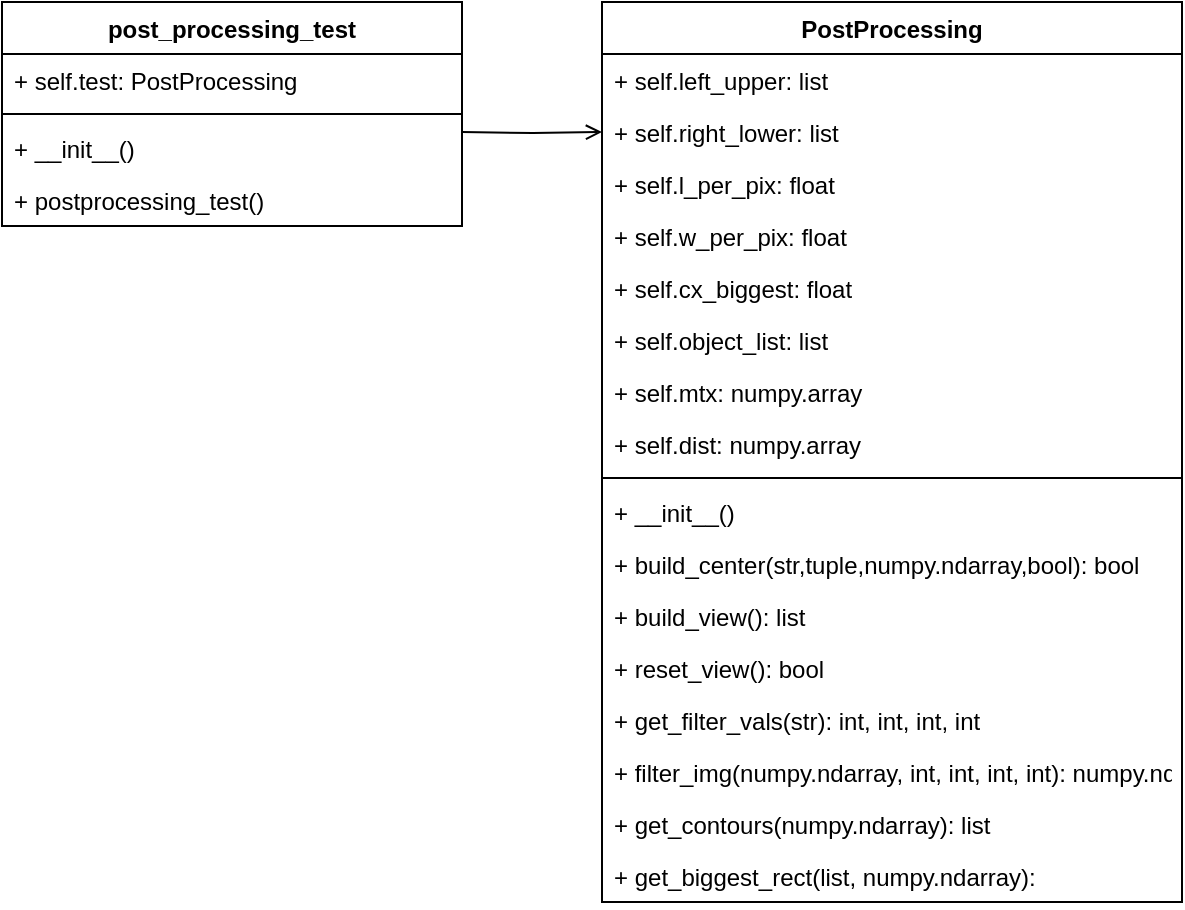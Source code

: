 <mxfile version="10.7.7" type="device"><diagram id="t_pLlyZ36hgpsQQ4C042" name="Page-1"><mxGraphModel dx="402" dy="781" grid="1" gridSize="10" guides="1" tooltips="1" connect="1" arrows="1" fold="1" page="1" pageScale="1" pageWidth="850" pageHeight="1100" math="0" shadow="0"><root><mxCell id="0"/><mxCell id="1" parent="0"/><mxCell id="aKIwzUOR2FjQdbWNV5jo-1" value="PostProcessing" style="swimlane;fontStyle=1;align=center;verticalAlign=top;childLayout=stackLayout;horizontal=1;startSize=26;horizontalStack=0;resizeParent=1;resizeParentMax=0;resizeLast=0;collapsible=1;marginBottom=0;" parent="1" vertex="1"><mxGeometry x="530" y="160" width="290" height="450" as="geometry"/></mxCell><mxCell id="aKIwzUOR2FjQdbWNV5jo-2" value="+ self.left_upper: list" style="text;strokeColor=none;fillColor=none;align=left;verticalAlign=top;spacingLeft=4;spacingRight=4;overflow=hidden;rotatable=0;points=[[0,0.5],[1,0.5]];portConstraint=eastwest;" parent="aKIwzUOR2FjQdbWNV5jo-1" vertex="1"><mxGeometry y="26" width="290" height="26" as="geometry"/></mxCell><mxCell id="aKIwzUOR2FjQdbWNV5jo-5" value="+ self.right_lower: list&#xA;" style="text;strokeColor=none;fillColor=none;align=left;verticalAlign=top;spacingLeft=4;spacingRight=4;overflow=hidden;rotatable=0;points=[[0,0.5],[1,0.5]];portConstraint=eastwest;" parent="aKIwzUOR2FjQdbWNV5jo-1" vertex="1"><mxGeometry y="52" width="290" height="26" as="geometry"/></mxCell><mxCell id="aKIwzUOR2FjQdbWNV5jo-11" value="+ self.l_per_pix: float" style="text;strokeColor=none;fillColor=none;align=left;verticalAlign=top;spacingLeft=4;spacingRight=4;overflow=hidden;rotatable=0;points=[[0,0.5],[1,0.5]];portConstraint=eastwest;" parent="aKIwzUOR2FjQdbWNV5jo-1" vertex="1"><mxGeometry y="78" width="290" height="26" as="geometry"/></mxCell><mxCell id="aKIwzUOR2FjQdbWNV5jo-13" value="+ self.w_per_pix: float" style="text;strokeColor=none;fillColor=none;align=left;verticalAlign=top;spacingLeft=4;spacingRight=4;overflow=hidden;rotatable=0;points=[[0,0.5],[1,0.5]];portConstraint=eastwest;" parent="aKIwzUOR2FjQdbWNV5jo-1" vertex="1"><mxGeometry y="104" width="290" height="26" as="geometry"/></mxCell><mxCell id="aKIwzUOR2FjQdbWNV5jo-15" value="+ self.cx_biggest: float" style="text;strokeColor=none;fillColor=none;align=left;verticalAlign=top;spacingLeft=4;spacingRight=4;overflow=hidden;rotatable=0;points=[[0,0.5],[1,0.5]];portConstraint=eastwest;" parent="aKIwzUOR2FjQdbWNV5jo-1" vertex="1"><mxGeometry y="130" width="290" height="26" as="geometry"/></mxCell><mxCell id="aKIwzUOR2FjQdbWNV5jo-14" value="+ self.object_list: list" style="text;strokeColor=none;fillColor=none;align=left;verticalAlign=top;spacingLeft=4;spacingRight=4;overflow=hidden;rotatable=0;points=[[0,0.5],[1,0.5]];portConstraint=eastwest;" parent="aKIwzUOR2FjQdbWNV5jo-1" vertex="1"><mxGeometry y="156" width="290" height="26" as="geometry"/></mxCell><mxCell id="aKIwzUOR2FjQdbWNV5jo-16" value="+ self.mtx: numpy.array" style="text;strokeColor=none;fillColor=none;align=left;verticalAlign=top;spacingLeft=4;spacingRight=4;overflow=hidden;rotatable=0;points=[[0,0.5],[1,0.5]];portConstraint=eastwest;" parent="aKIwzUOR2FjQdbWNV5jo-1" vertex="1"><mxGeometry y="182" width="290" height="26" as="geometry"/></mxCell><mxCell id="aKIwzUOR2FjQdbWNV5jo-12" value="+ self.dist: numpy.array" style="text;strokeColor=none;fillColor=none;align=left;verticalAlign=top;spacingLeft=4;spacingRight=4;overflow=hidden;rotatable=0;points=[[0,0.5],[1,0.5]];portConstraint=eastwest;" parent="aKIwzUOR2FjQdbWNV5jo-1" vertex="1"><mxGeometry y="208" width="290" height="26" as="geometry"/></mxCell><mxCell id="aKIwzUOR2FjQdbWNV5jo-3" value="" style="line;strokeWidth=1;fillColor=none;align=left;verticalAlign=middle;spacingTop=-1;spacingLeft=3;spacingRight=3;rotatable=0;labelPosition=right;points=[];portConstraint=eastwest;" parent="aKIwzUOR2FjQdbWNV5jo-1" vertex="1"><mxGeometry y="234" width="290" height="8" as="geometry"/></mxCell><mxCell id="aKIwzUOR2FjQdbWNV5jo-18" value="+ __init__()" style="text;strokeColor=none;fillColor=none;align=left;verticalAlign=top;spacingLeft=4;spacingRight=4;overflow=hidden;rotatable=0;points=[[0,0.5],[1,0.5]];portConstraint=eastwest;" parent="aKIwzUOR2FjQdbWNV5jo-1" vertex="1"><mxGeometry y="242" width="290" height="26" as="geometry"/></mxCell><mxCell id="aKIwzUOR2FjQdbWNV5jo-4" value="+ build_center(str,tuple,numpy.ndarray,bool): bool" style="text;strokeColor=none;fillColor=none;align=left;verticalAlign=top;spacingLeft=4;spacingRight=4;overflow=hidden;rotatable=0;points=[[0,0.5],[1,0.5]];portConstraint=eastwest;" parent="aKIwzUOR2FjQdbWNV5jo-1" vertex="1"><mxGeometry y="268" width="290" height="26" as="geometry"/></mxCell><mxCell id="aKIwzUOR2FjQdbWNV5jo-21" value="+ build_view(): list" style="text;strokeColor=none;fillColor=none;align=left;verticalAlign=top;spacingLeft=4;spacingRight=4;overflow=hidden;rotatable=0;points=[[0,0.5],[1,0.5]];portConstraint=eastwest;" parent="aKIwzUOR2FjQdbWNV5jo-1" vertex="1"><mxGeometry y="294" width="290" height="26" as="geometry"/></mxCell><mxCell id="aKIwzUOR2FjQdbWNV5jo-22" value="+ reset_view(): bool" style="text;strokeColor=none;fillColor=none;align=left;verticalAlign=top;spacingLeft=4;spacingRight=4;overflow=hidden;rotatable=0;points=[[0,0.5],[1,0.5]];portConstraint=eastwest;" parent="aKIwzUOR2FjQdbWNV5jo-1" vertex="1"><mxGeometry y="320" width="290" height="26" as="geometry"/></mxCell><mxCell id="aKIwzUOR2FjQdbWNV5jo-20" value="+ get_filter_vals(str): int, int, int, int" style="text;strokeColor=none;fillColor=none;align=left;verticalAlign=top;spacingLeft=4;spacingRight=4;overflow=hidden;rotatable=0;points=[[0,0.5],[1,0.5]];portConstraint=eastwest;" parent="aKIwzUOR2FjQdbWNV5jo-1" vertex="1"><mxGeometry y="346" width="290" height="26" as="geometry"/></mxCell><mxCell id="aKIwzUOR2FjQdbWNV5jo-17" value="+ filter_img(numpy.ndarray, int, int, int, int): numpy.ndarray" style="text;strokeColor=none;fillColor=none;align=left;verticalAlign=top;spacingLeft=4;spacingRight=4;overflow=hidden;rotatable=0;points=[[0,0.5],[1,0.5]];portConstraint=eastwest;" parent="aKIwzUOR2FjQdbWNV5jo-1" vertex="1"><mxGeometry y="372" width="290" height="26" as="geometry"/></mxCell><mxCell id="aKIwzUOR2FjQdbWNV5jo-19" value="+ get_contours(numpy.ndarray): list" style="text;strokeColor=none;fillColor=none;align=left;verticalAlign=top;spacingLeft=4;spacingRight=4;overflow=hidden;rotatable=0;points=[[0,0.5],[1,0.5]];portConstraint=eastwest;" parent="aKIwzUOR2FjQdbWNV5jo-1" vertex="1"><mxGeometry y="398" width="290" height="26" as="geometry"/></mxCell><mxCell id="aKIwzUOR2FjQdbWNV5jo-23" value="+ get_biggest_rect(list, numpy.ndarray): " style="text;strokeColor=none;fillColor=none;align=left;verticalAlign=top;spacingLeft=4;spacingRight=4;overflow=hidden;rotatable=0;points=[[0,0.5],[1,0.5]];portConstraint=eastwest;" parent="aKIwzUOR2FjQdbWNV5jo-1" vertex="1"><mxGeometry y="424" width="290" height="26" as="geometry"/></mxCell><mxCell id="aKIwzUOR2FjQdbWNV5jo-6" value="post_processing_test" style="swimlane;fontStyle=1;align=center;verticalAlign=top;childLayout=stackLayout;horizontal=1;startSize=26;horizontalStack=0;resizeParent=1;resizeParentMax=0;resizeLast=0;collapsible=1;marginBottom=0;" parent="1" vertex="1"><mxGeometry x="230" y="160" width="230" height="112" as="geometry"/></mxCell><mxCell id="aKIwzUOR2FjQdbWNV5jo-7" value="+ self.test: PostProcessing" style="text;strokeColor=none;fillColor=none;align=left;verticalAlign=top;spacingLeft=4;spacingRight=4;overflow=hidden;rotatable=0;points=[[0,0.5],[1,0.5]];portConstraint=eastwest;" parent="aKIwzUOR2FjQdbWNV5jo-6" vertex="1"><mxGeometry y="26" width="230" height="26" as="geometry"/></mxCell><mxCell id="aKIwzUOR2FjQdbWNV5jo-8" value="" style="line;strokeWidth=1;fillColor=none;align=left;verticalAlign=middle;spacingTop=-1;spacingLeft=3;spacingRight=3;rotatable=0;labelPosition=right;points=[];portConstraint=eastwest;" parent="aKIwzUOR2FjQdbWNV5jo-6" vertex="1"><mxGeometry y="52" width="230" height="8" as="geometry"/></mxCell><mxCell id="aKIwzUOR2FjQdbWNV5jo-9" value="+ __init__()" style="text;strokeColor=none;fillColor=none;align=left;verticalAlign=top;spacingLeft=4;spacingRight=4;overflow=hidden;rotatable=0;points=[[0,0.5],[1,0.5]];portConstraint=eastwest;" parent="aKIwzUOR2FjQdbWNV5jo-6" vertex="1"><mxGeometry y="60" width="230" height="26" as="geometry"/></mxCell><mxCell id="aKIwzUOR2FjQdbWNV5jo-26" value="+ postprocessing_test()" style="text;strokeColor=none;fillColor=none;align=left;verticalAlign=top;spacingLeft=4;spacingRight=4;overflow=hidden;rotatable=0;points=[[0,0.5],[1,0.5]];portConstraint=eastwest;" parent="aKIwzUOR2FjQdbWNV5jo-6" vertex="1"><mxGeometry y="86" width="230" height="26" as="geometry"/></mxCell><mxCell id="vk56XbbbEMgCPvO9AxsH-1" value="" style="edgeStyle=orthogonalEdgeStyle;rounded=0;orthogonalLoop=1;jettySize=auto;html=1;endArrow=open;endFill=0;" edge="1" parent="1" target="aKIwzUOR2FjQdbWNV5jo-5"><mxGeometry relative="1" as="geometry"><mxPoint x="460" y="225" as="sourcePoint"/></mxGeometry></mxCell></root></mxGraphModel></diagram></mxfile>
